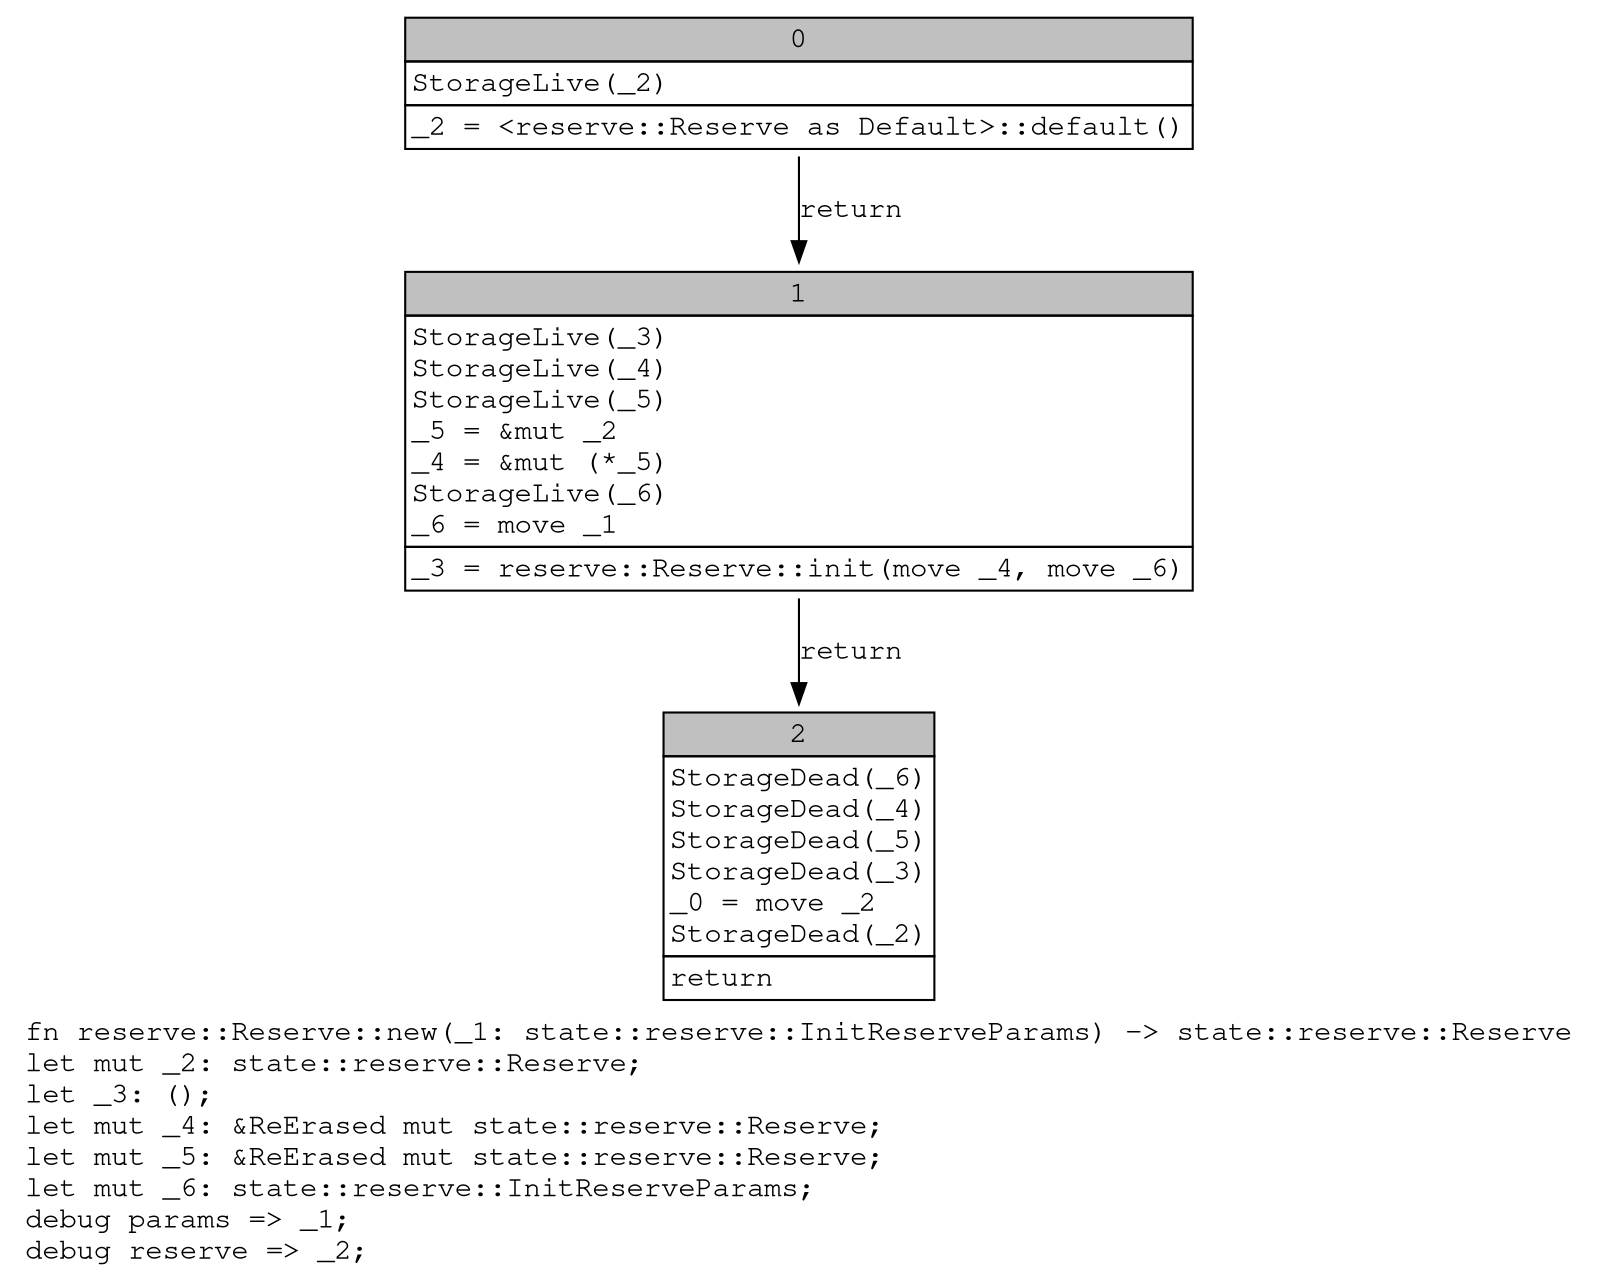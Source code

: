 digraph Mir_0_452 {
    graph [fontname="Courier, monospace"];
    node [fontname="Courier, monospace"];
    edge [fontname="Courier, monospace"];
    label=<fn reserve::Reserve::new(_1: state::reserve::InitReserveParams) -&gt; state::reserve::Reserve<br align="left"/>let mut _2: state::reserve::Reserve;<br align="left"/>let _3: ();<br align="left"/>let mut _4: &amp;ReErased mut state::reserve::Reserve;<br align="left"/>let mut _5: &amp;ReErased mut state::reserve::Reserve;<br align="left"/>let mut _6: state::reserve::InitReserveParams;<br align="left"/>debug params =&gt; _1;<br align="left"/>debug reserve =&gt; _2;<br align="left"/>>;
    bb0__0_452 [shape="none", label=<<table border="0" cellborder="1" cellspacing="0"><tr><td bgcolor="gray" align="center" colspan="1">0</td></tr><tr><td align="left" balign="left">StorageLive(_2)<br/></td></tr><tr><td align="left">_2 = &lt;reserve::Reserve as Default&gt;::default()</td></tr></table>>];
    bb1__0_452 [shape="none", label=<<table border="0" cellborder="1" cellspacing="0"><tr><td bgcolor="gray" align="center" colspan="1">1</td></tr><tr><td align="left" balign="left">StorageLive(_3)<br/>StorageLive(_4)<br/>StorageLive(_5)<br/>_5 = &amp;mut _2<br/>_4 = &amp;mut (*_5)<br/>StorageLive(_6)<br/>_6 = move _1<br/></td></tr><tr><td align="left">_3 = reserve::Reserve::init(move _4, move _6)</td></tr></table>>];
    bb2__0_452 [shape="none", label=<<table border="0" cellborder="1" cellspacing="0"><tr><td bgcolor="gray" align="center" colspan="1">2</td></tr><tr><td align="left" balign="left">StorageDead(_6)<br/>StorageDead(_4)<br/>StorageDead(_5)<br/>StorageDead(_3)<br/>_0 = move _2<br/>StorageDead(_2)<br/></td></tr><tr><td align="left">return</td></tr></table>>];
    bb0__0_452 -> bb1__0_452 [label="return"];
    bb1__0_452 -> bb2__0_452 [label="return"];
}
